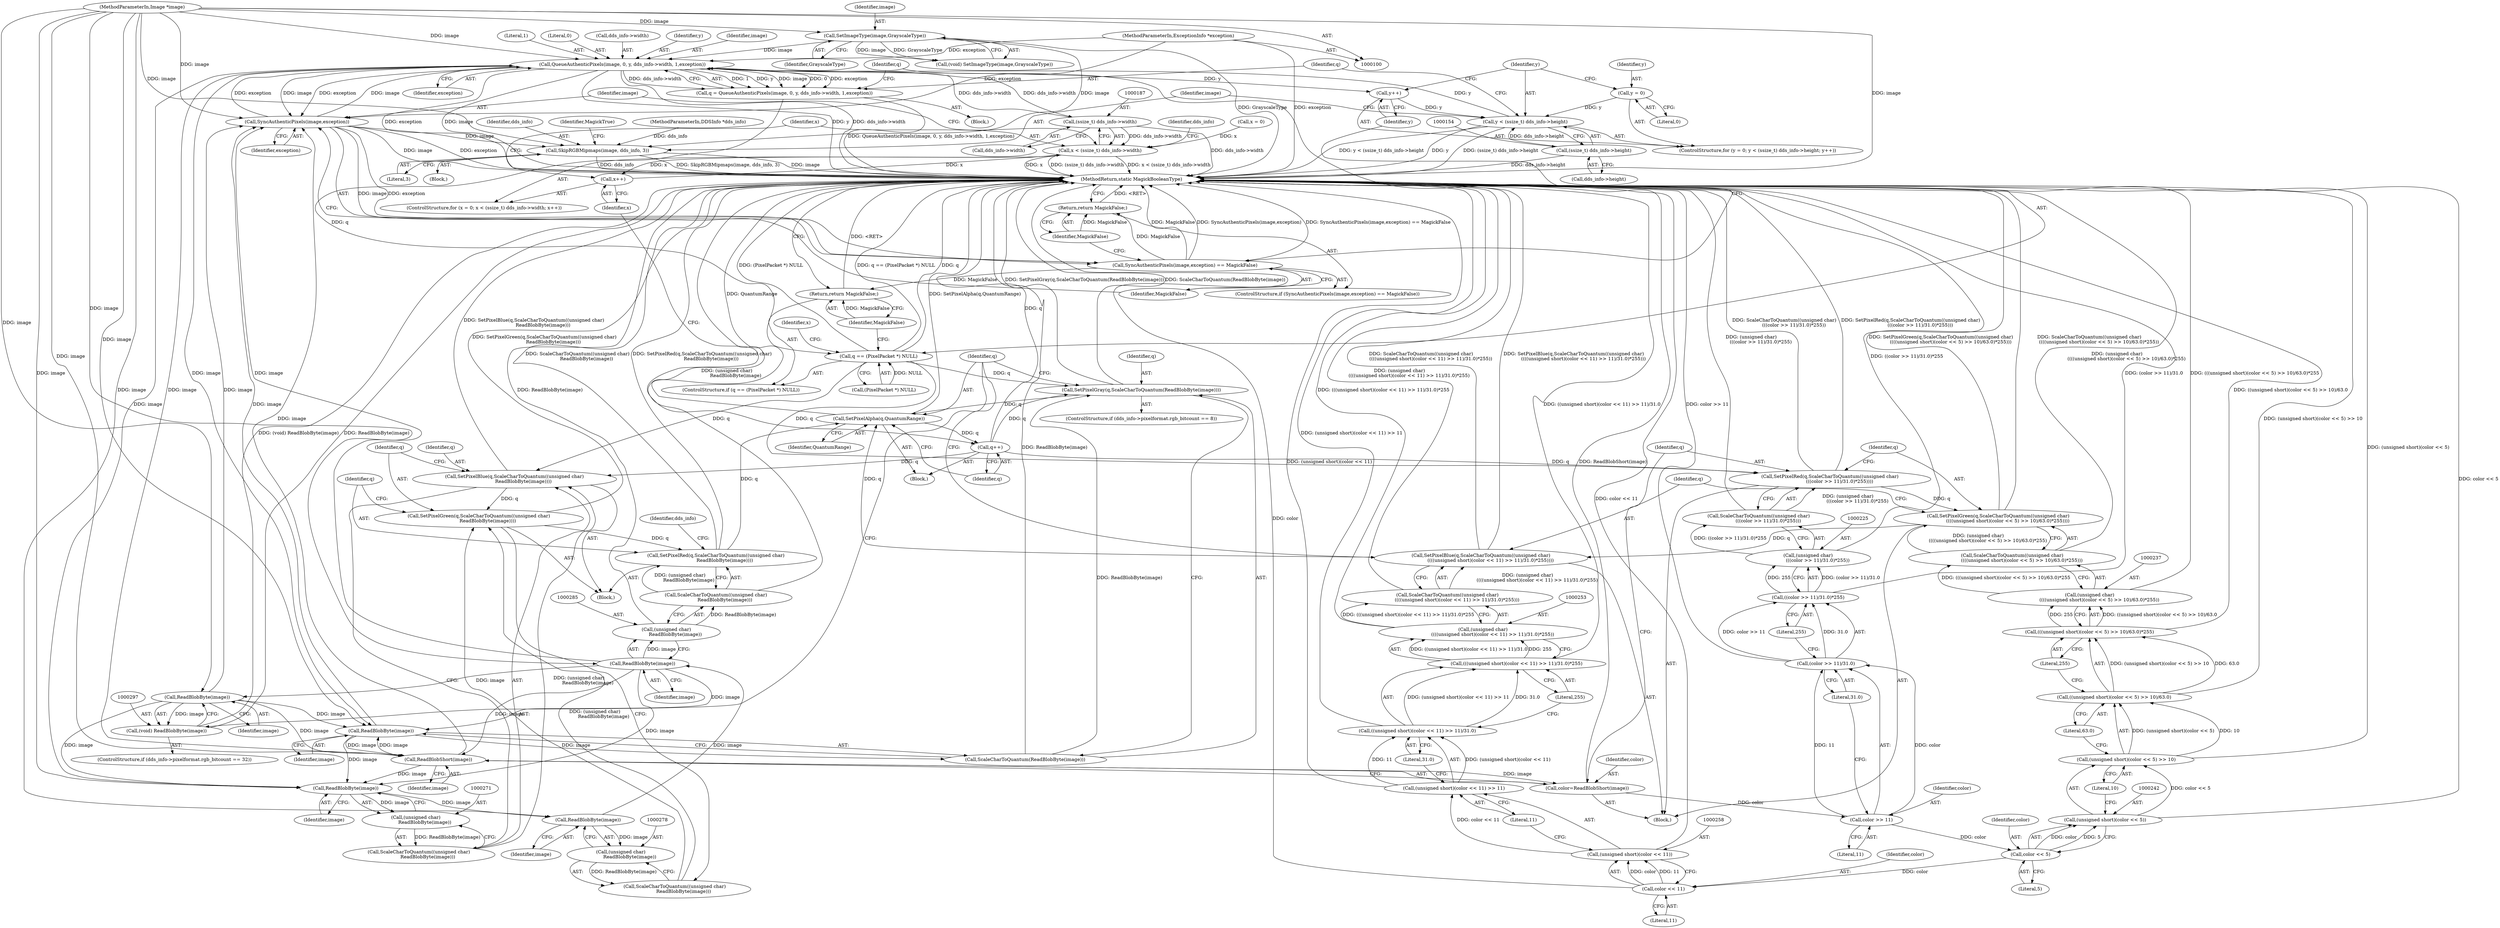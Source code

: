 digraph "1_ImageMagick_d7325bac173492b358417a0ad49fabad44447d52_3@pointer" {
"1000163" [label="(Call,QueueAuthenticPixels(image, 0, y, dds_info->width, 1,exception))"];
"1000307" [label="(Call,SyncAuthenticPixels(image,exception))"];
"1000163" [label="(Call,QueueAuthenticPixels(image, 0, y, dds_info->width, 1,exception))"];
"1000119" [label="(Call,SetImageType(image,GrayscaleType))"];
"1000101" [label="(MethodParameterIn,Image *image)"];
"1000151" [label="(Call,y < (ssize_t) dds_info->height)"];
"1000158" [label="(Call,y++)"];
"1000148" [label="(Call,y = 0)"];
"1000153" [label="(Call,(ssize_t) dds_info->height)"];
"1000186" [label="(Call,(ssize_t) dds_info->width)"];
"1000103" [label="(MethodParameterIn,ExceptionInfo *exception)"];
"1000286" [label="(Call,ReadBlobByte(image))"];
"1000279" [label="(Call,ReadBlobByte(image))"];
"1000272" [label="(Call,ReadBlobByte(image))"];
"1000298" [label="(Call,ReadBlobByte(image))"];
"1000205" [label="(Call,ReadBlobByte(image))"];
"1000219" [label="(Call,ReadBlobShort(image))"];
"1000161" [label="(Call,q = QueueAuthenticPixels(image, 0, y, dds_info->width, 1,exception))"];
"1000173" [label="(Call,q == (PixelPacket *) NULL)"];
"1000202" [label="(Call,SetPixelGray(q,ScaleCharToQuantum(ReadBlobByte(image))))"];
"1000300" [label="(Call,SetPixelAlpha(q,QuantumRange))"];
"1000303" [label="(Call,q++)"];
"1000221" [label="(Call,SetPixelRed(q,ScaleCharToQuantum((unsigned char)\n             (((color >> 11)/31.0)*255))))"];
"1000233" [label="(Call,SetPixelGreen(q,ScaleCharToQuantum((unsigned char)\n             ((((unsigned short)(color << 5) >> 10)/63.0)*255))))"];
"1000249" [label="(Call,SetPixelBlue(q,ScaleCharToQuantum((unsigned char)\n             ((((unsigned short)(color << 11) >> 11)/31.0)*255))))"];
"1000267" [label="(Call,SetPixelBlue(q,ScaleCharToQuantum((unsigned char)\n            ReadBlobByte(image))))"];
"1000274" [label="(Call,SetPixelGreen(q,ScaleCharToQuantum((unsigned char)\n            ReadBlobByte(image))))"];
"1000281" [label="(Call,SetPixelRed(q,ScaleCharToQuantum((unsigned char)\n            ReadBlobByte(image))))"];
"1000184" [label="(Call,x < (ssize_t) dds_info->width)"];
"1000191" [label="(Call,x++)"];
"1000204" [label="(Call,ScaleCharToQuantum(ReadBlobByte(image)))"];
"1000217" [label="(Call,color=ReadBlobShort(image))"];
"1000228" [label="(Call,color >> 11)"];
"1000227" [label="(Call,(color >> 11)/31.0)"];
"1000226" [label="(Call,((color >> 11)/31.0)*255)"];
"1000224" [label="(Call,(unsigned char)\n             (((color >> 11)/31.0)*255))"];
"1000223" [label="(Call,ScaleCharToQuantum((unsigned char)\n             (((color >> 11)/31.0)*255)))"];
"1000243" [label="(Call,color << 5)"];
"1000241" [label="(Call,(unsigned short)(color << 5))"];
"1000240" [label="(Call,(unsigned short)(color << 5) >> 10)"];
"1000239" [label="(Call,((unsigned short)(color << 5) >> 10)/63.0)"];
"1000238" [label="(Call,(((unsigned short)(color << 5) >> 10)/63.0)*255)"];
"1000236" [label="(Call,(unsigned char)\n             ((((unsigned short)(color << 5) >> 10)/63.0)*255))"];
"1000235" [label="(Call,ScaleCharToQuantum((unsigned char)\n             ((((unsigned short)(color << 5) >> 10)/63.0)*255)))"];
"1000259" [label="(Call,color << 11)"];
"1000257" [label="(Call,(unsigned short)(color << 11))"];
"1000256" [label="(Call,(unsigned short)(color << 11) >> 11)"];
"1000255" [label="(Call,((unsigned short)(color << 11) >> 11)/31.0)"];
"1000254" [label="(Call,(((unsigned short)(color << 11) >> 11)/31.0)*255)"];
"1000252" [label="(Call,(unsigned char)\n             ((((unsigned short)(color << 11) >> 11)/31.0)*255))"];
"1000251" [label="(Call,ScaleCharToQuantum((unsigned char)\n             ((((unsigned short)(color << 11) >> 11)/31.0)*255)))"];
"1000270" [label="(Call,(unsigned char)\n            ReadBlobByte(image))"];
"1000269" [label="(Call,ScaleCharToQuantum((unsigned char)\n            ReadBlobByte(image)))"];
"1000277" [label="(Call,(unsigned char)\n            ReadBlobByte(image))"];
"1000276" [label="(Call,ScaleCharToQuantum((unsigned char)\n            ReadBlobByte(image)))"];
"1000284" [label="(Call,(unsigned char)\n            ReadBlobByte(image))"];
"1000283" [label="(Call,ScaleCharToQuantum((unsigned char)\n            ReadBlobByte(image)))"];
"1000296" [label="(Call,(void) ReadBlobByte(image))"];
"1000306" [label="(Call,SyncAuthenticPixels(image,exception) == MagickFalse)"];
"1000178" [label="(Return,return MagickFalse;)"];
"1000311" [label="(Return,return MagickFalse;)"];
"1000313" [label="(Call,SkipRGBMipmaps(image, dds_info, 3))"];
"1000288" [label="(ControlStructure,if (dds_info->pixelformat.rgb_bitcount == 32))"];
"1000300" [label="(Call,SetPixelAlpha(q,QuantumRange))"];
"1000233" [label="(Call,SetPixelGreen(q,ScaleCharToQuantum((unsigned char)\n             ((((unsigned short)(color << 5) >> 10)/63.0)*255))))"];
"1000301" [label="(Identifier,q)"];
"1000275" [label="(Identifier,q)"];
"1000245" [label="(Literal,5)"];
"1000166" [label="(Identifier,y)"];
"1000257" [label="(Call,(unsigned short)(color << 11))"];
"1000191" [label="(Call,x++)"];
"1000117" [label="(Call,(void) SetImageType(image,GrayscaleType))"];
"1000311" [label="(Return,return MagickFalse;)"];
"1000164" [label="(Identifier,image)"];
"1000251" [label="(Call,ScaleCharToQuantum((unsigned char)\n             ((((unsigned short)(color << 11) >> 11)/31.0)*255)))"];
"1000238" [label="(Call,(((unsigned short)(color << 5) >> 10)/63.0)*255)"];
"1000261" [label="(Literal,11)"];
"1000205" [label="(Call,ReadBlobByte(image))"];
"1000313" [label="(Call,SkipRGBMipmaps(image, dds_info, 3))"];
"1000172" [label="(ControlStructure,if (q == (PixelPacket *) NULL))"];
"1000162" [label="(Identifier,q)"];
"1000267" [label="(Call,SetPixelBlue(q,ScaleCharToQuantum((unsigned char)\n            ReadBlobByte(image))))"];
"1000121" [label="(Identifier,GrayscaleType)"];
"1000249" [label="(Call,SetPixelBlue(q,ScaleCharToQuantum((unsigned char)\n             ((((unsigned short)(color << 11) >> 11)/31.0)*255))))"];
"1000173" [label="(Call,q == (PixelPacket *) NULL)"];
"1000159" [label="(Identifier,y)"];
"1000202" [label="(Call,SetPixelGray(q,ScaleCharToQuantum(ReadBlobByte(image))))"];
"1000185" [label="(Identifier,x)"];
"1000296" [label="(Call,(void) ReadBlobByte(image))"];
"1000182" [label="(Identifier,x)"];
"1000266" [label="(Block,)"];
"1000230" [label="(Literal,11)"];
"1000284" [label="(Call,(unsigned char)\n            ReadBlobByte(image))"];
"1000160" [label="(Block,)"];
"1000268" [label="(Identifier,q)"];
"1000228" [label="(Call,color >> 11)"];
"1000203" [label="(Identifier,q)"];
"1000244" [label="(Identifier,color)"];
"1000216" [label="(Block,)"];
"1000264" [label="(Literal,255)"];
"1000276" [label="(Call,ScaleCharToQuantum((unsigned char)\n            ReadBlobByte(image)))"];
"1000263" [label="(Literal,31.0)"];
"1000229" [label="(Identifier,color)"];
"1000302" [label="(Identifier,QuantumRange)"];
"1000309" [label="(Identifier,exception)"];
"1000269" [label="(Call,ScaleCharToQuantum((unsigned char)\n            ReadBlobByte(image)))"];
"1000287" [label="(Identifier,image)"];
"1000170" [label="(Literal,1)"];
"1000175" [label="(Call,(PixelPacket *) NULL)"];
"1000148" [label="(Call,y = 0)"];
"1000234" [label="(Identifier,q)"];
"1000103" [label="(MethodParameterIn,ExceptionInfo *exception)"];
"1000298" [label="(Call,ReadBlobByte(image))"];
"1000206" [label="(Identifier,image)"];
"1000255" [label="(Call,((unsigned short)(color << 11) >> 11)/31.0)"];
"1000305" [label="(ControlStructure,if (SyncAuthenticPixels(image,exception) == MagickFalse))"];
"1000231" [label="(Literal,31.0)"];
"1000248" [label="(Literal,255)"];
"1000152" [label="(Identifier,y)"];
"1000194" [label="(ControlStructure,if (dds_info->pixelformat.rgb_bitcount == 8))"];
"1000310" [label="(Identifier,MagickFalse)"];
"1000280" [label="(Identifier,image)"];
"1000306" [label="(Call,SyncAuthenticPixels(image,exception) == MagickFalse)"];
"1000178" [label="(Return,return MagickFalse;)"];
"1000224" [label="(Call,(unsigned char)\n             (((color >> 11)/31.0)*255))"];
"1000240" [label="(Call,(unsigned short)(color << 5) >> 10)"];
"1000272" [label="(Call,ReadBlobByte(image))"];
"1000180" [label="(ControlStructure,for (x = 0; x < (ssize_t) dds_info->width; x++))"];
"1000155" [label="(Call,dds_info->height)"];
"1000120" [label="(Identifier,image)"];
"1000226" [label="(Call,((color >> 11)/31.0)*255)"];
"1000262" [label="(Literal,11)"];
"1000259" [label="(Call,color << 11)"];
"1000282" [label="(Identifier,q)"];
"1000147" [label="(ControlStructure,for (y = 0; y < (ssize_t) dds_info->height; y++))"];
"1000101" [label="(MethodParameterIn,Image *image)"];
"1000236" [label="(Call,(unsigned char)\n             ((((unsigned short)(color << 5) >> 10)/63.0)*255))"];
"1000223" [label="(Call,ScaleCharToQuantum((unsigned char)\n             (((color >> 11)/31.0)*255)))"];
"1000161" [label="(Call,q = QueueAuthenticPixels(image, 0, y, dds_info->width, 1,exception))"];
"1000270" [label="(Call,(unsigned char)\n            ReadBlobByte(image))"];
"1000165" [label="(Literal,0)"];
"1000260" [label="(Identifier,color)"];
"1000222" [label="(Identifier,q)"];
"1000221" [label="(Call,SetPixelRed(q,ScaleCharToQuantum((unsigned char)\n             (((color >> 11)/31.0)*255))))"];
"1000220" [label="(Identifier,image)"];
"1000274" [label="(Call,SetPixelGreen(q,ScaleCharToQuantum((unsigned char)\n            ReadBlobByte(image))))"];
"1000198" [label="(Identifier,dds_info)"];
"1000252" [label="(Call,(unsigned char)\n             ((((unsigned short)(color << 11) >> 11)/31.0)*255))"];
"1000153" [label="(Call,(ssize_t) dds_info->height)"];
"1000256" [label="(Call,(unsigned short)(color << 11) >> 11)"];
"1000119" [label="(Call,SetImageType(image,GrayscaleType))"];
"1000163" [label="(Call,QueueAuthenticPixels(image, 0, y, dds_info->width, 1,exception))"];
"1000299" [label="(Identifier,image)"];
"1000246" [label="(Literal,10)"];
"1000167" [label="(Call,dds_info->width)"];
"1000235" [label="(Call,ScaleCharToQuantum((unsigned char)\n             ((((unsigned short)(color << 5) >> 10)/63.0)*255)))"];
"1000192" [label="(Identifier,x)"];
"1000283" [label="(Call,ScaleCharToQuantum((unsigned char)\n            ReadBlobByte(image)))"];
"1000102" [label="(MethodParameterIn,DDSInfo *dds_info)"];
"1000151" [label="(Call,y < (ssize_t) dds_info->height)"];
"1000232" [label="(Literal,255)"];
"1000204" [label="(Call,ScaleCharToQuantum(ReadBlobByte(image)))"];
"1000314" [label="(Identifier,image)"];
"1000273" [label="(Identifier,image)"];
"1000254" [label="(Call,(((unsigned short)(color << 11) >> 11)/31.0)*255)"];
"1000104" [label="(Block,)"];
"1000250" [label="(Identifier,q)"];
"1000181" [label="(Call,x = 0)"];
"1000304" [label="(Identifier,q)"];
"1000179" [label="(Identifier,MagickFalse)"];
"1000247" [label="(Literal,63.0)"];
"1000227" [label="(Call,(color >> 11)/31.0)"];
"1000307" [label="(Call,SyncAuthenticPixels(image,exception))"];
"1000217" [label="(Call,color=ReadBlobShort(image))"];
"1000174" [label="(Identifier,q)"];
"1000243" [label="(Call,color << 5)"];
"1000319" [label="(MethodReturn,static MagickBooleanType)"];
"1000315" [label="(Identifier,dds_info)"];
"1000292" [label="(Identifier,dds_info)"];
"1000188" [label="(Call,dds_info->width)"];
"1000318" [label="(Identifier,MagickTrue)"];
"1000186" [label="(Call,(ssize_t) dds_info->width)"];
"1000158" [label="(Call,y++)"];
"1000308" [label="(Identifier,image)"];
"1000281" [label="(Call,SetPixelRed(q,ScaleCharToQuantum((unsigned char)\n            ReadBlobByte(image))))"];
"1000241" [label="(Call,(unsigned short)(color << 5))"];
"1000149" [label="(Identifier,y)"];
"1000312" [label="(Identifier,MagickFalse)"];
"1000150" [label="(Literal,0)"];
"1000279" [label="(Call,ReadBlobByte(image))"];
"1000193" [label="(Block,)"];
"1000171" [label="(Identifier,exception)"];
"1000286" [label="(Call,ReadBlobByte(image))"];
"1000219" [label="(Call,ReadBlobShort(image))"];
"1000316" [label="(Literal,3)"];
"1000277" [label="(Call,(unsigned char)\n            ReadBlobByte(image))"];
"1000218" [label="(Identifier,color)"];
"1000303" [label="(Call,q++)"];
"1000239" [label="(Call,((unsigned short)(color << 5) >> 10)/63.0)"];
"1000184" [label="(Call,x < (ssize_t) dds_info->width)"];
"1000163" -> "1000161"  [label="AST: "];
"1000163" -> "1000171"  [label="CFG: "];
"1000164" -> "1000163"  [label="AST: "];
"1000165" -> "1000163"  [label="AST: "];
"1000166" -> "1000163"  [label="AST: "];
"1000167" -> "1000163"  [label="AST: "];
"1000170" -> "1000163"  [label="AST: "];
"1000171" -> "1000163"  [label="AST: "];
"1000161" -> "1000163"  [label="CFG: "];
"1000163" -> "1000319"  [label="DDG: exception"];
"1000163" -> "1000319"  [label="DDG: image"];
"1000163" -> "1000319"  [label="DDG: y"];
"1000163" -> "1000319"  [label="DDG: dds_info->width"];
"1000163" -> "1000158"  [label="DDG: y"];
"1000163" -> "1000161"  [label="DDG: 1"];
"1000163" -> "1000161"  [label="DDG: y"];
"1000163" -> "1000161"  [label="DDG: image"];
"1000163" -> "1000161"  [label="DDG: 0"];
"1000163" -> "1000161"  [label="DDG: exception"];
"1000163" -> "1000161"  [label="DDG: dds_info->width"];
"1000307" -> "1000163"  [label="DDG: image"];
"1000307" -> "1000163"  [label="DDG: exception"];
"1000119" -> "1000163"  [label="DDG: image"];
"1000101" -> "1000163"  [label="DDG: image"];
"1000151" -> "1000163"  [label="DDG: y"];
"1000186" -> "1000163"  [label="DDG: dds_info->width"];
"1000103" -> "1000163"  [label="DDG: exception"];
"1000163" -> "1000186"  [label="DDG: dds_info->width"];
"1000163" -> "1000205"  [label="DDG: image"];
"1000163" -> "1000219"  [label="DDG: image"];
"1000163" -> "1000272"  [label="DDG: image"];
"1000163" -> "1000307"  [label="DDG: image"];
"1000163" -> "1000307"  [label="DDG: exception"];
"1000307" -> "1000306"  [label="AST: "];
"1000307" -> "1000309"  [label="CFG: "];
"1000308" -> "1000307"  [label="AST: "];
"1000309" -> "1000307"  [label="AST: "];
"1000310" -> "1000307"  [label="CFG: "];
"1000307" -> "1000319"  [label="DDG: exception"];
"1000307" -> "1000319"  [label="DDG: image"];
"1000307" -> "1000306"  [label="DDG: image"];
"1000307" -> "1000306"  [label="DDG: exception"];
"1000286" -> "1000307"  [label="DDG: image"];
"1000298" -> "1000307"  [label="DDG: image"];
"1000205" -> "1000307"  [label="DDG: image"];
"1000219" -> "1000307"  [label="DDG: image"];
"1000101" -> "1000307"  [label="DDG: image"];
"1000103" -> "1000307"  [label="DDG: exception"];
"1000307" -> "1000313"  [label="DDG: image"];
"1000119" -> "1000117"  [label="AST: "];
"1000119" -> "1000121"  [label="CFG: "];
"1000120" -> "1000119"  [label="AST: "];
"1000121" -> "1000119"  [label="AST: "];
"1000117" -> "1000119"  [label="CFG: "];
"1000119" -> "1000319"  [label="DDG: GrayscaleType"];
"1000119" -> "1000117"  [label="DDG: image"];
"1000119" -> "1000117"  [label="DDG: GrayscaleType"];
"1000101" -> "1000119"  [label="DDG: image"];
"1000119" -> "1000313"  [label="DDG: image"];
"1000101" -> "1000100"  [label="AST: "];
"1000101" -> "1000319"  [label="DDG: image"];
"1000101" -> "1000205"  [label="DDG: image"];
"1000101" -> "1000219"  [label="DDG: image"];
"1000101" -> "1000272"  [label="DDG: image"];
"1000101" -> "1000279"  [label="DDG: image"];
"1000101" -> "1000286"  [label="DDG: image"];
"1000101" -> "1000298"  [label="DDG: image"];
"1000101" -> "1000313"  [label="DDG: image"];
"1000151" -> "1000147"  [label="AST: "];
"1000151" -> "1000153"  [label="CFG: "];
"1000152" -> "1000151"  [label="AST: "];
"1000153" -> "1000151"  [label="AST: "];
"1000162" -> "1000151"  [label="CFG: "];
"1000314" -> "1000151"  [label="CFG: "];
"1000151" -> "1000319"  [label="DDG: (ssize_t) dds_info->height"];
"1000151" -> "1000319"  [label="DDG: y < (ssize_t) dds_info->height"];
"1000151" -> "1000319"  [label="DDG: y"];
"1000158" -> "1000151"  [label="DDG: y"];
"1000148" -> "1000151"  [label="DDG: y"];
"1000153" -> "1000151"  [label="DDG: dds_info->height"];
"1000158" -> "1000147"  [label="AST: "];
"1000158" -> "1000159"  [label="CFG: "];
"1000159" -> "1000158"  [label="AST: "];
"1000152" -> "1000158"  [label="CFG: "];
"1000148" -> "1000147"  [label="AST: "];
"1000148" -> "1000150"  [label="CFG: "];
"1000149" -> "1000148"  [label="AST: "];
"1000150" -> "1000148"  [label="AST: "];
"1000152" -> "1000148"  [label="CFG: "];
"1000153" -> "1000155"  [label="CFG: "];
"1000154" -> "1000153"  [label="AST: "];
"1000155" -> "1000153"  [label="AST: "];
"1000153" -> "1000319"  [label="DDG: dds_info->height"];
"1000186" -> "1000184"  [label="AST: "];
"1000186" -> "1000188"  [label="CFG: "];
"1000187" -> "1000186"  [label="AST: "];
"1000188" -> "1000186"  [label="AST: "];
"1000184" -> "1000186"  [label="CFG: "];
"1000186" -> "1000319"  [label="DDG: dds_info->width"];
"1000186" -> "1000184"  [label="DDG: dds_info->width"];
"1000103" -> "1000100"  [label="AST: "];
"1000103" -> "1000319"  [label="DDG: exception"];
"1000286" -> "1000284"  [label="AST: "];
"1000286" -> "1000287"  [label="CFG: "];
"1000287" -> "1000286"  [label="AST: "];
"1000284" -> "1000286"  [label="CFG: "];
"1000286" -> "1000205"  [label="DDG: image"];
"1000286" -> "1000219"  [label="DDG: image"];
"1000286" -> "1000272"  [label="DDG: image"];
"1000286" -> "1000284"  [label="DDG: image"];
"1000279" -> "1000286"  [label="DDG: image"];
"1000286" -> "1000298"  [label="DDG: image"];
"1000279" -> "1000277"  [label="AST: "];
"1000279" -> "1000280"  [label="CFG: "];
"1000280" -> "1000279"  [label="AST: "];
"1000277" -> "1000279"  [label="CFG: "];
"1000279" -> "1000277"  [label="DDG: image"];
"1000272" -> "1000279"  [label="DDG: image"];
"1000272" -> "1000270"  [label="AST: "];
"1000272" -> "1000273"  [label="CFG: "];
"1000273" -> "1000272"  [label="AST: "];
"1000270" -> "1000272"  [label="CFG: "];
"1000272" -> "1000270"  [label="DDG: image"];
"1000298" -> "1000272"  [label="DDG: image"];
"1000205" -> "1000272"  [label="DDG: image"];
"1000219" -> "1000272"  [label="DDG: image"];
"1000298" -> "1000296"  [label="AST: "];
"1000298" -> "1000299"  [label="CFG: "];
"1000299" -> "1000298"  [label="AST: "];
"1000296" -> "1000298"  [label="CFG: "];
"1000298" -> "1000205"  [label="DDG: image"];
"1000298" -> "1000219"  [label="DDG: image"];
"1000298" -> "1000296"  [label="DDG: image"];
"1000205" -> "1000204"  [label="AST: "];
"1000205" -> "1000206"  [label="CFG: "];
"1000206" -> "1000205"  [label="AST: "];
"1000204" -> "1000205"  [label="CFG: "];
"1000205" -> "1000204"  [label="DDG: image"];
"1000219" -> "1000205"  [label="DDG: image"];
"1000205" -> "1000219"  [label="DDG: image"];
"1000219" -> "1000217"  [label="AST: "];
"1000219" -> "1000220"  [label="CFG: "];
"1000220" -> "1000219"  [label="AST: "];
"1000217" -> "1000219"  [label="CFG: "];
"1000219" -> "1000217"  [label="DDG: image"];
"1000161" -> "1000160"  [label="AST: "];
"1000162" -> "1000161"  [label="AST: "];
"1000174" -> "1000161"  [label="CFG: "];
"1000161" -> "1000319"  [label="DDG: QueueAuthenticPixels(image, 0, y, dds_info->width, 1,exception)"];
"1000161" -> "1000173"  [label="DDG: q"];
"1000173" -> "1000172"  [label="AST: "];
"1000173" -> "1000175"  [label="CFG: "];
"1000174" -> "1000173"  [label="AST: "];
"1000175" -> "1000173"  [label="AST: "];
"1000179" -> "1000173"  [label="CFG: "];
"1000182" -> "1000173"  [label="CFG: "];
"1000173" -> "1000319"  [label="DDG: q == (PixelPacket *) NULL"];
"1000173" -> "1000319"  [label="DDG: q"];
"1000173" -> "1000319"  [label="DDG: (PixelPacket *) NULL"];
"1000175" -> "1000173"  [label="DDG: NULL"];
"1000173" -> "1000202"  [label="DDG: q"];
"1000173" -> "1000221"  [label="DDG: q"];
"1000173" -> "1000267"  [label="DDG: q"];
"1000202" -> "1000194"  [label="AST: "];
"1000202" -> "1000204"  [label="CFG: "];
"1000203" -> "1000202"  [label="AST: "];
"1000204" -> "1000202"  [label="AST: "];
"1000301" -> "1000202"  [label="CFG: "];
"1000202" -> "1000319"  [label="DDG: SetPixelGray(q,ScaleCharToQuantum(ReadBlobByte(image)))"];
"1000202" -> "1000319"  [label="DDG: ScaleCharToQuantum(ReadBlobByte(image))"];
"1000303" -> "1000202"  [label="DDG: q"];
"1000204" -> "1000202"  [label="DDG: ReadBlobByte(image)"];
"1000202" -> "1000300"  [label="DDG: q"];
"1000300" -> "1000193"  [label="AST: "];
"1000300" -> "1000302"  [label="CFG: "];
"1000301" -> "1000300"  [label="AST: "];
"1000302" -> "1000300"  [label="AST: "];
"1000304" -> "1000300"  [label="CFG: "];
"1000300" -> "1000319"  [label="DDG: QuantumRange"];
"1000300" -> "1000319"  [label="DDG: SetPixelAlpha(q,QuantumRange)"];
"1000281" -> "1000300"  [label="DDG: q"];
"1000249" -> "1000300"  [label="DDG: q"];
"1000300" -> "1000303"  [label="DDG: q"];
"1000303" -> "1000193"  [label="AST: "];
"1000303" -> "1000304"  [label="CFG: "];
"1000304" -> "1000303"  [label="AST: "];
"1000192" -> "1000303"  [label="CFG: "];
"1000303" -> "1000319"  [label="DDG: q"];
"1000303" -> "1000221"  [label="DDG: q"];
"1000303" -> "1000267"  [label="DDG: q"];
"1000221" -> "1000216"  [label="AST: "];
"1000221" -> "1000223"  [label="CFG: "];
"1000222" -> "1000221"  [label="AST: "];
"1000223" -> "1000221"  [label="AST: "];
"1000234" -> "1000221"  [label="CFG: "];
"1000221" -> "1000319"  [label="DDG: SetPixelRed(q,ScaleCharToQuantum((unsigned char)\n             (((color >> 11)/31.0)*255)))"];
"1000221" -> "1000319"  [label="DDG: ScaleCharToQuantum((unsigned char)\n             (((color >> 11)/31.0)*255))"];
"1000223" -> "1000221"  [label="DDG: (unsigned char)\n             (((color >> 11)/31.0)*255)"];
"1000221" -> "1000233"  [label="DDG: q"];
"1000233" -> "1000216"  [label="AST: "];
"1000233" -> "1000235"  [label="CFG: "];
"1000234" -> "1000233"  [label="AST: "];
"1000235" -> "1000233"  [label="AST: "];
"1000250" -> "1000233"  [label="CFG: "];
"1000233" -> "1000319"  [label="DDG: SetPixelGreen(q,ScaleCharToQuantum((unsigned char)\n             ((((unsigned short)(color << 5) >> 10)/63.0)*255)))"];
"1000233" -> "1000319"  [label="DDG: ScaleCharToQuantum((unsigned char)\n             ((((unsigned short)(color << 5) >> 10)/63.0)*255))"];
"1000235" -> "1000233"  [label="DDG: (unsigned char)\n             ((((unsigned short)(color << 5) >> 10)/63.0)*255)"];
"1000233" -> "1000249"  [label="DDG: q"];
"1000249" -> "1000216"  [label="AST: "];
"1000249" -> "1000251"  [label="CFG: "];
"1000250" -> "1000249"  [label="AST: "];
"1000251" -> "1000249"  [label="AST: "];
"1000301" -> "1000249"  [label="CFG: "];
"1000249" -> "1000319"  [label="DDG: ScaleCharToQuantum((unsigned char)\n             ((((unsigned short)(color << 11) >> 11)/31.0)*255))"];
"1000249" -> "1000319"  [label="DDG: SetPixelBlue(q,ScaleCharToQuantum((unsigned char)\n             ((((unsigned short)(color << 11) >> 11)/31.0)*255)))"];
"1000251" -> "1000249"  [label="DDG: (unsigned char)\n             ((((unsigned short)(color << 11) >> 11)/31.0)*255)"];
"1000267" -> "1000266"  [label="AST: "];
"1000267" -> "1000269"  [label="CFG: "];
"1000268" -> "1000267"  [label="AST: "];
"1000269" -> "1000267"  [label="AST: "];
"1000275" -> "1000267"  [label="CFG: "];
"1000267" -> "1000319"  [label="DDG: SetPixelBlue(q,ScaleCharToQuantum((unsigned char)\n            ReadBlobByte(image)))"];
"1000269" -> "1000267"  [label="DDG: (unsigned char)\n            ReadBlobByte(image)"];
"1000267" -> "1000274"  [label="DDG: q"];
"1000274" -> "1000266"  [label="AST: "];
"1000274" -> "1000276"  [label="CFG: "];
"1000275" -> "1000274"  [label="AST: "];
"1000276" -> "1000274"  [label="AST: "];
"1000282" -> "1000274"  [label="CFG: "];
"1000274" -> "1000319"  [label="DDG: SetPixelGreen(q,ScaleCharToQuantum((unsigned char)\n            ReadBlobByte(image)))"];
"1000276" -> "1000274"  [label="DDG: (unsigned char)\n            ReadBlobByte(image)"];
"1000274" -> "1000281"  [label="DDG: q"];
"1000281" -> "1000266"  [label="AST: "];
"1000281" -> "1000283"  [label="CFG: "];
"1000282" -> "1000281"  [label="AST: "];
"1000283" -> "1000281"  [label="AST: "];
"1000292" -> "1000281"  [label="CFG: "];
"1000281" -> "1000319"  [label="DDG: SetPixelRed(q,ScaleCharToQuantum((unsigned char)\n            ReadBlobByte(image)))"];
"1000281" -> "1000319"  [label="DDG: ScaleCharToQuantum((unsigned char)\n            ReadBlobByte(image))"];
"1000283" -> "1000281"  [label="DDG: (unsigned char)\n            ReadBlobByte(image)"];
"1000184" -> "1000180"  [label="AST: "];
"1000185" -> "1000184"  [label="AST: "];
"1000198" -> "1000184"  [label="CFG: "];
"1000308" -> "1000184"  [label="CFG: "];
"1000184" -> "1000319"  [label="DDG: x"];
"1000184" -> "1000319"  [label="DDG: (ssize_t) dds_info->width"];
"1000184" -> "1000319"  [label="DDG: x < (ssize_t) dds_info->width"];
"1000181" -> "1000184"  [label="DDG: x"];
"1000191" -> "1000184"  [label="DDG: x"];
"1000184" -> "1000191"  [label="DDG: x"];
"1000191" -> "1000180"  [label="AST: "];
"1000191" -> "1000192"  [label="CFG: "];
"1000192" -> "1000191"  [label="AST: "];
"1000185" -> "1000191"  [label="CFG: "];
"1000204" -> "1000319"  [label="DDG: ReadBlobByte(image)"];
"1000217" -> "1000216"  [label="AST: "];
"1000218" -> "1000217"  [label="AST: "];
"1000222" -> "1000217"  [label="CFG: "];
"1000217" -> "1000319"  [label="DDG: ReadBlobShort(image)"];
"1000217" -> "1000228"  [label="DDG: color"];
"1000228" -> "1000227"  [label="AST: "];
"1000228" -> "1000230"  [label="CFG: "];
"1000229" -> "1000228"  [label="AST: "];
"1000230" -> "1000228"  [label="AST: "];
"1000231" -> "1000228"  [label="CFG: "];
"1000228" -> "1000227"  [label="DDG: color"];
"1000228" -> "1000227"  [label="DDG: 11"];
"1000228" -> "1000243"  [label="DDG: color"];
"1000227" -> "1000226"  [label="AST: "];
"1000227" -> "1000231"  [label="CFG: "];
"1000231" -> "1000227"  [label="AST: "];
"1000232" -> "1000227"  [label="CFG: "];
"1000227" -> "1000319"  [label="DDG: color >> 11"];
"1000227" -> "1000226"  [label="DDG: color >> 11"];
"1000227" -> "1000226"  [label="DDG: 31.0"];
"1000226" -> "1000224"  [label="AST: "];
"1000226" -> "1000232"  [label="CFG: "];
"1000232" -> "1000226"  [label="AST: "];
"1000224" -> "1000226"  [label="CFG: "];
"1000226" -> "1000319"  [label="DDG: (color >> 11)/31.0"];
"1000226" -> "1000224"  [label="DDG: (color >> 11)/31.0"];
"1000226" -> "1000224"  [label="DDG: 255"];
"1000224" -> "1000223"  [label="AST: "];
"1000225" -> "1000224"  [label="AST: "];
"1000223" -> "1000224"  [label="CFG: "];
"1000224" -> "1000319"  [label="DDG: ((color >> 11)/31.0)*255"];
"1000224" -> "1000223"  [label="DDG: ((color >> 11)/31.0)*255"];
"1000223" -> "1000319"  [label="DDG: (unsigned char)\n             (((color >> 11)/31.0)*255)"];
"1000243" -> "1000241"  [label="AST: "];
"1000243" -> "1000245"  [label="CFG: "];
"1000244" -> "1000243"  [label="AST: "];
"1000245" -> "1000243"  [label="AST: "];
"1000241" -> "1000243"  [label="CFG: "];
"1000243" -> "1000241"  [label="DDG: color"];
"1000243" -> "1000241"  [label="DDG: 5"];
"1000243" -> "1000259"  [label="DDG: color"];
"1000241" -> "1000240"  [label="AST: "];
"1000242" -> "1000241"  [label="AST: "];
"1000246" -> "1000241"  [label="CFG: "];
"1000241" -> "1000319"  [label="DDG: color << 5"];
"1000241" -> "1000240"  [label="DDG: color << 5"];
"1000240" -> "1000239"  [label="AST: "];
"1000240" -> "1000246"  [label="CFG: "];
"1000246" -> "1000240"  [label="AST: "];
"1000247" -> "1000240"  [label="CFG: "];
"1000240" -> "1000319"  [label="DDG: (unsigned short)(color << 5)"];
"1000240" -> "1000239"  [label="DDG: (unsigned short)(color << 5)"];
"1000240" -> "1000239"  [label="DDG: 10"];
"1000239" -> "1000238"  [label="AST: "];
"1000239" -> "1000247"  [label="CFG: "];
"1000247" -> "1000239"  [label="AST: "];
"1000248" -> "1000239"  [label="CFG: "];
"1000239" -> "1000319"  [label="DDG: (unsigned short)(color << 5) >> 10"];
"1000239" -> "1000238"  [label="DDG: (unsigned short)(color << 5) >> 10"];
"1000239" -> "1000238"  [label="DDG: 63.0"];
"1000238" -> "1000236"  [label="AST: "];
"1000238" -> "1000248"  [label="CFG: "];
"1000248" -> "1000238"  [label="AST: "];
"1000236" -> "1000238"  [label="CFG: "];
"1000238" -> "1000319"  [label="DDG: ((unsigned short)(color << 5) >> 10)/63.0"];
"1000238" -> "1000236"  [label="DDG: ((unsigned short)(color << 5) >> 10)/63.0"];
"1000238" -> "1000236"  [label="DDG: 255"];
"1000236" -> "1000235"  [label="AST: "];
"1000237" -> "1000236"  [label="AST: "];
"1000235" -> "1000236"  [label="CFG: "];
"1000236" -> "1000319"  [label="DDG: (((unsigned short)(color << 5) >> 10)/63.0)*255"];
"1000236" -> "1000235"  [label="DDG: (((unsigned short)(color << 5) >> 10)/63.0)*255"];
"1000235" -> "1000319"  [label="DDG: (unsigned char)\n             ((((unsigned short)(color << 5) >> 10)/63.0)*255)"];
"1000259" -> "1000257"  [label="AST: "];
"1000259" -> "1000261"  [label="CFG: "];
"1000260" -> "1000259"  [label="AST: "];
"1000261" -> "1000259"  [label="AST: "];
"1000257" -> "1000259"  [label="CFG: "];
"1000259" -> "1000319"  [label="DDG: color"];
"1000259" -> "1000257"  [label="DDG: color"];
"1000259" -> "1000257"  [label="DDG: 11"];
"1000257" -> "1000256"  [label="AST: "];
"1000258" -> "1000257"  [label="AST: "];
"1000262" -> "1000257"  [label="CFG: "];
"1000257" -> "1000319"  [label="DDG: color << 11"];
"1000257" -> "1000256"  [label="DDG: color << 11"];
"1000256" -> "1000255"  [label="AST: "];
"1000256" -> "1000262"  [label="CFG: "];
"1000262" -> "1000256"  [label="AST: "];
"1000263" -> "1000256"  [label="CFG: "];
"1000256" -> "1000319"  [label="DDG: (unsigned short)(color << 11)"];
"1000256" -> "1000255"  [label="DDG: (unsigned short)(color << 11)"];
"1000256" -> "1000255"  [label="DDG: 11"];
"1000255" -> "1000254"  [label="AST: "];
"1000255" -> "1000263"  [label="CFG: "];
"1000263" -> "1000255"  [label="AST: "];
"1000264" -> "1000255"  [label="CFG: "];
"1000255" -> "1000319"  [label="DDG: (unsigned short)(color << 11) >> 11"];
"1000255" -> "1000254"  [label="DDG: (unsigned short)(color << 11) >> 11"];
"1000255" -> "1000254"  [label="DDG: 31.0"];
"1000254" -> "1000252"  [label="AST: "];
"1000254" -> "1000264"  [label="CFG: "];
"1000264" -> "1000254"  [label="AST: "];
"1000252" -> "1000254"  [label="CFG: "];
"1000254" -> "1000319"  [label="DDG: ((unsigned short)(color << 11) >> 11)/31.0"];
"1000254" -> "1000252"  [label="DDG: ((unsigned short)(color << 11) >> 11)/31.0"];
"1000254" -> "1000252"  [label="DDG: 255"];
"1000252" -> "1000251"  [label="AST: "];
"1000253" -> "1000252"  [label="AST: "];
"1000251" -> "1000252"  [label="CFG: "];
"1000252" -> "1000319"  [label="DDG: (((unsigned short)(color << 11) >> 11)/31.0)*255"];
"1000252" -> "1000251"  [label="DDG: (((unsigned short)(color << 11) >> 11)/31.0)*255"];
"1000251" -> "1000319"  [label="DDG: (unsigned char)\n             ((((unsigned short)(color << 11) >> 11)/31.0)*255)"];
"1000270" -> "1000269"  [label="AST: "];
"1000271" -> "1000270"  [label="AST: "];
"1000269" -> "1000270"  [label="CFG: "];
"1000270" -> "1000269"  [label="DDG: ReadBlobByte(image)"];
"1000277" -> "1000276"  [label="AST: "];
"1000278" -> "1000277"  [label="AST: "];
"1000276" -> "1000277"  [label="CFG: "];
"1000277" -> "1000276"  [label="DDG: ReadBlobByte(image)"];
"1000284" -> "1000283"  [label="AST: "];
"1000285" -> "1000284"  [label="AST: "];
"1000283" -> "1000284"  [label="CFG: "];
"1000284" -> "1000319"  [label="DDG: ReadBlobByte(image)"];
"1000284" -> "1000283"  [label="DDG: ReadBlobByte(image)"];
"1000283" -> "1000319"  [label="DDG: (unsigned char)\n            ReadBlobByte(image)"];
"1000296" -> "1000288"  [label="AST: "];
"1000297" -> "1000296"  [label="AST: "];
"1000301" -> "1000296"  [label="CFG: "];
"1000296" -> "1000319"  [label="DDG: (void) ReadBlobByte(image)"];
"1000296" -> "1000319"  [label="DDG: ReadBlobByte(image)"];
"1000306" -> "1000305"  [label="AST: "];
"1000306" -> "1000310"  [label="CFG: "];
"1000310" -> "1000306"  [label="AST: "];
"1000312" -> "1000306"  [label="CFG: "];
"1000159" -> "1000306"  [label="CFG: "];
"1000306" -> "1000319"  [label="DDG: MagickFalse"];
"1000306" -> "1000319"  [label="DDG: SyncAuthenticPixels(image,exception)"];
"1000306" -> "1000319"  [label="DDG: SyncAuthenticPixels(image,exception) == MagickFalse"];
"1000306" -> "1000178"  [label="DDG: MagickFalse"];
"1000306" -> "1000311"  [label="DDG: MagickFalse"];
"1000178" -> "1000172"  [label="AST: "];
"1000178" -> "1000179"  [label="CFG: "];
"1000179" -> "1000178"  [label="AST: "];
"1000319" -> "1000178"  [label="CFG: "];
"1000178" -> "1000319"  [label="DDG: <RET>"];
"1000179" -> "1000178"  [label="DDG: MagickFalse"];
"1000311" -> "1000305"  [label="AST: "];
"1000311" -> "1000312"  [label="CFG: "];
"1000312" -> "1000311"  [label="AST: "];
"1000319" -> "1000311"  [label="CFG: "];
"1000311" -> "1000319"  [label="DDG: <RET>"];
"1000312" -> "1000311"  [label="DDG: MagickFalse"];
"1000313" -> "1000104"  [label="AST: "];
"1000313" -> "1000316"  [label="CFG: "];
"1000314" -> "1000313"  [label="AST: "];
"1000315" -> "1000313"  [label="AST: "];
"1000316" -> "1000313"  [label="AST: "];
"1000318" -> "1000313"  [label="CFG: "];
"1000313" -> "1000319"  [label="DDG: dds_info"];
"1000313" -> "1000319"  [label="DDG: SkipRGBMipmaps(image, dds_info, 3)"];
"1000313" -> "1000319"  [label="DDG: image"];
"1000102" -> "1000313"  [label="DDG: dds_info"];
}
